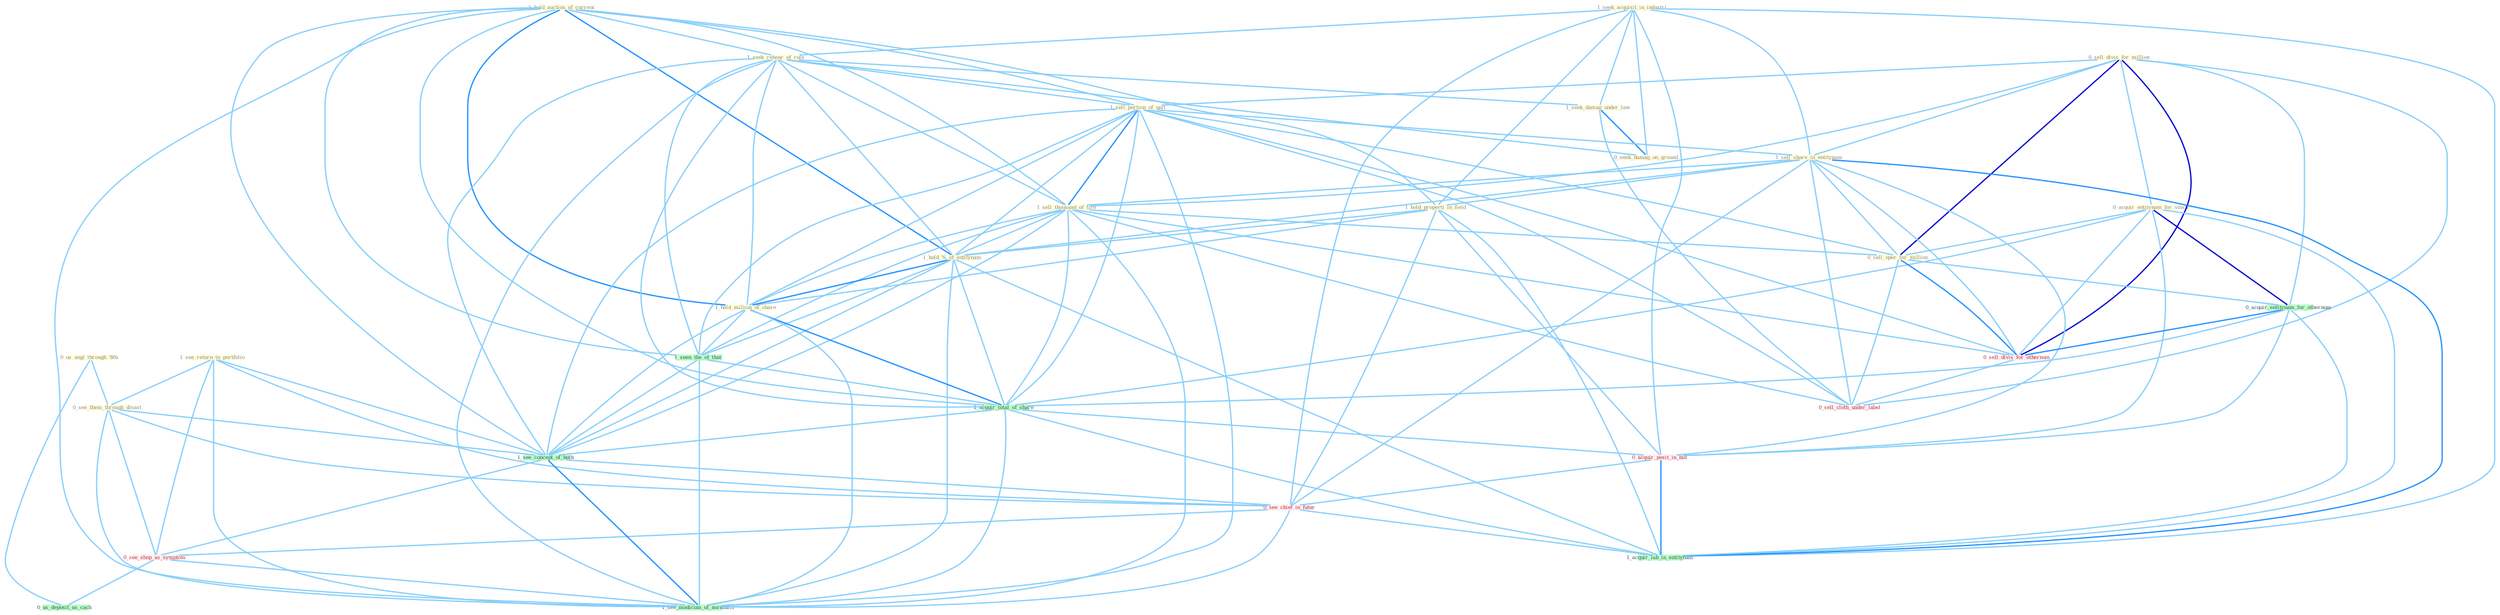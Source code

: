 Graph G{ 
    node
    [shape=polygon,style=filled,width=.5,height=.06,color="#BDFCC9",fixedsize=true,fontsize=4,
    fontcolor="#2f4f4f"];
    {node
    [color="#ffffe0", fontcolor="#8b7d6b"] "1_hold_auction_of_currenc " "1_seek_acquisit_in_industri " "1_seek_rehear_of_rule " "0_sell_divis_for_million " "1_seek_damag_under_law " "1_sell_portion_of_unit " "0_acquir_entitynam_for_stock " "1_sell_share_in_entitynam " "1_sell_thousand_of_tire " "1_see_return_to_portfolio " "0_us_angl_through_'80s " "1_hold_properti_in_field " "1_hold_%_of_entitynam " "0_sell_oper_for_million " "1_hold_million_of_share " "0_see_them_through_disast " "0_seek_damag_on_ground "}
{node [color="#fff0f5", fontcolor="#b22222"] "0_sell_divis_for_othernum " "0_sell_cloth_under_label " "0_acquir_posit_in_bid " "0_see_chief_in_futur " "0_see_shop_as_symptom "}
edge [color="#B0E2FF"];

	"1_hold_auction_of_currenc " -- "1_seek_rehear_of_rule " [w="1", color="#87cefa" ];
	"1_hold_auction_of_currenc " -- "1_sell_portion_of_unit " [w="1", color="#87cefa" ];
	"1_hold_auction_of_currenc " -- "1_sell_thousand_of_tire " [w="1", color="#87cefa" ];
	"1_hold_auction_of_currenc " -- "1_hold_properti_in_field " [w="1", color="#87cefa" ];
	"1_hold_auction_of_currenc " -- "1_hold_%_of_entitynam " [w="2", color="#1e90ff" , len=0.8];
	"1_hold_auction_of_currenc " -- "1_hold_million_of_share " [w="2", color="#1e90ff" , len=0.8];
	"1_hold_auction_of_currenc " -- "1_seen_the_of_that " [w="1", color="#87cefa" ];
	"1_hold_auction_of_currenc " -- "1_acquir_total_of_share " [w="1", color="#87cefa" ];
	"1_hold_auction_of_currenc " -- "1_see_concept_of_both " [w="1", color="#87cefa" ];
	"1_hold_auction_of_currenc " -- "1_see_modicum_of_normalci " [w="1", color="#87cefa" ];
	"1_seek_acquisit_in_industri " -- "1_seek_rehear_of_rule " [w="1", color="#87cefa" ];
	"1_seek_acquisit_in_industri " -- "1_seek_damag_under_law " [w="1", color="#87cefa" ];
	"1_seek_acquisit_in_industri " -- "1_sell_share_in_entitynam " [w="1", color="#87cefa" ];
	"1_seek_acquisit_in_industri " -- "1_hold_properti_in_field " [w="1", color="#87cefa" ];
	"1_seek_acquisit_in_industri " -- "0_seek_damag_on_ground " [w="1", color="#87cefa" ];
	"1_seek_acquisit_in_industri " -- "0_acquir_posit_in_bid " [w="1", color="#87cefa" ];
	"1_seek_acquisit_in_industri " -- "0_see_chief_in_futur " [w="1", color="#87cefa" ];
	"1_seek_acquisit_in_industri " -- "1_acquir_lab_in_entitynam " [w="1", color="#87cefa" ];
	"1_seek_rehear_of_rule " -- "1_seek_damag_under_law " [w="1", color="#87cefa" ];
	"1_seek_rehear_of_rule " -- "1_sell_portion_of_unit " [w="1", color="#87cefa" ];
	"1_seek_rehear_of_rule " -- "1_sell_thousand_of_tire " [w="1", color="#87cefa" ];
	"1_seek_rehear_of_rule " -- "1_hold_%_of_entitynam " [w="1", color="#87cefa" ];
	"1_seek_rehear_of_rule " -- "1_hold_million_of_share " [w="1", color="#87cefa" ];
	"1_seek_rehear_of_rule " -- "0_seek_damag_on_ground " [w="1", color="#87cefa" ];
	"1_seek_rehear_of_rule " -- "1_seen_the_of_that " [w="1", color="#87cefa" ];
	"1_seek_rehear_of_rule " -- "1_acquir_total_of_share " [w="1", color="#87cefa" ];
	"1_seek_rehear_of_rule " -- "1_see_concept_of_both " [w="1", color="#87cefa" ];
	"1_seek_rehear_of_rule " -- "1_see_modicum_of_normalci " [w="1", color="#87cefa" ];
	"0_sell_divis_for_million " -- "1_sell_portion_of_unit " [w="1", color="#87cefa" ];
	"0_sell_divis_for_million " -- "0_acquir_entitynam_for_stock " [w="1", color="#87cefa" ];
	"0_sell_divis_for_million " -- "1_sell_share_in_entitynam " [w="1", color="#87cefa" ];
	"0_sell_divis_for_million " -- "1_sell_thousand_of_tire " [w="1", color="#87cefa" ];
	"0_sell_divis_for_million " -- "0_sell_oper_for_million " [w="3", color="#0000cd" , len=0.6];
	"0_sell_divis_for_million " -- "0_acquir_entitynam_for_othernum " [w="1", color="#87cefa" ];
	"0_sell_divis_for_million " -- "0_sell_divis_for_othernum " [w="3", color="#0000cd" , len=0.6];
	"0_sell_divis_for_million " -- "0_sell_cloth_under_label " [w="1", color="#87cefa" ];
	"1_seek_damag_under_law " -- "0_seek_damag_on_ground " [w="2", color="#1e90ff" , len=0.8];
	"1_seek_damag_under_law " -- "0_sell_cloth_under_label " [w="1", color="#87cefa" ];
	"1_sell_portion_of_unit " -- "1_sell_share_in_entitynam " [w="1", color="#87cefa" ];
	"1_sell_portion_of_unit " -- "1_sell_thousand_of_tire " [w="2", color="#1e90ff" , len=0.8];
	"1_sell_portion_of_unit " -- "1_hold_%_of_entitynam " [w="1", color="#87cefa" ];
	"1_sell_portion_of_unit " -- "0_sell_oper_for_million " [w="1", color="#87cefa" ];
	"1_sell_portion_of_unit " -- "1_hold_million_of_share " [w="1", color="#87cefa" ];
	"1_sell_portion_of_unit " -- "1_seen_the_of_that " [w="1", color="#87cefa" ];
	"1_sell_portion_of_unit " -- "0_sell_divis_for_othernum " [w="1", color="#87cefa" ];
	"1_sell_portion_of_unit " -- "1_acquir_total_of_share " [w="1", color="#87cefa" ];
	"1_sell_portion_of_unit " -- "0_sell_cloth_under_label " [w="1", color="#87cefa" ];
	"1_sell_portion_of_unit " -- "1_see_concept_of_both " [w="1", color="#87cefa" ];
	"1_sell_portion_of_unit " -- "1_see_modicum_of_normalci " [w="1", color="#87cefa" ];
	"0_acquir_entitynam_for_stock " -- "0_sell_oper_for_million " [w="1", color="#87cefa" ];
	"0_acquir_entitynam_for_stock " -- "0_acquir_entitynam_for_othernum " [w="3", color="#0000cd" , len=0.6];
	"0_acquir_entitynam_for_stock " -- "0_sell_divis_for_othernum " [w="1", color="#87cefa" ];
	"0_acquir_entitynam_for_stock " -- "1_acquir_total_of_share " [w="1", color="#87cefa" ];
	"0_acquir_entitynam_for_stock " -- "0_acquir_posit_in_bid " [w="1", color="#87cefa" ];
	"0_acquir_entitynam_for_stock " -- "1_acquir_lab_in_entitynam " [w="1", color="#87cefa" ];
	"1_sell_share_in_entitynam " -- "1_sell_thousand_of_tire " [w="1", color="#87cefa" ];
	"1_sell_share_in_entitynam " -- "1_hold_properti_in_field " [w="1", color="#87cefa" ];
	"1_sell_share_in_entitynam " -- "1_hold_%_of_entitynam " [w="1", color="#87cefa" ];
	"1_sell_share_in_entitynam " -- "0_sell_oper_for_million " [w="1", color="#87cefa" ];
	"1_sell_share_in_entitynam " -- "0_sell_divis_for_othernum " [w="1", color="#87cefa" ];
	"1_sell_share_in_entitynam " -- "0_sell_cloth_under_label " [w="1", color="#87cefa" ];
	"1_sell_share_in_entitynam " -- "0_acquir_posit_in_bid " [w="1", color="#87cefa" ];
	"1_sell_share_in_entitynam " -- "0_see_chief_in_futur " [w="1", color="#87cefa" ];
	"1_sell_share_in_entitynam " -- "1_acquir_lab_in_entitynam " [w="2", color="#1e90ff" , len=0.8];
	"1_sell_thousand_of_tire " -- "1_hold_%_of_entitynam " [w="1", color="#87cefa" ];
	"1_sell_thousand_of_tire " -- "0_sell_oper_for_million " [w="1", color="#87cefa" ];
	"1_sell_thousand_of_tire " -- "1_hold_million_of_share " [w="1", color="#87cefa" ];
	"1_sell_thousand_of_tire " -- "1_seen_the_of_that " [w="1", color="#87cefa" ];
	"1_sell_thousand_of_tire " -- "0_sell_divis_for_othernum " [w="1", color="#87cefa" ];
	"1_sell_thousand_of_tire " -- "1_acquir_total_of_share " [w="1", color="#87cefa" ];
	"1_sell_thousand_of_tire " -- "0_sell_cloth_under_label " [w="1", color="#87cefa" ];
	"1_sell_thousand_of_tire " -- "1_see_concept_of_both " [w="1", color="#87cefa" ];
	"1_sell_thousand_of_tire " -- "1_see_modicum_of_normalci " [w="1", color="#87cefa" ];
	"1_see_return_to_portfolio " -- "0_see_them_through_disast " [w="1", color="#87cefa" ];
	"1_see_return_to_portfolio " -- "1_see_concept_of_both " [w="1", color="#87cefa" ];
	"1_see_return_to_portfolio " -- "0_see_chief_in_futur " [w="1", color="#87cefa" ];
	"1_see_return_to_portfolio " -- "0_see_shop_as_symptom " [w="1", color="#87cefa" ];
	"1_see_return_to_portfolio " -- "1_see_modicum_of_normalci " [w="1", color="#87cefa" ];
	"0_us_angl_through_'80s " -- "0_see_them_through_disast " [w="1", color="#87cefa" ];
	"0_us_angl_through_'80s " -- "0_us_deposit_as_cach " [w="1", color="#87cefa" ];
	"1_hold_properti_in_field " -- "1_hold_%_of_entitynam " [w="1", color="#87cefa" ];
	"1_hold_properti_in_field " -- "1_hold_million_of_share " [w="1", color="#87cefa" ];
	"1_hold_properti_in_field " -- "0_acquir_posit_in_bid " [w="1", color="#87cefa" ];
	"1_hold_properti_in_field " -- "0_see_chief_in_futur " [w="1", color="#87cefa" ];
	"1_hold_properti_in_field " -- "1_acquir_lab_in_entitynam " [w="1", color="#87cefa" ];
	"1_hold_%_of_entitynam " -- "1_hold_million_of_share " [w="2", color="#1e90ff" , len=0.8];
	"1_hold_%_of_entitynam " -- "1_seen_the_of_that " [w="1", color="#87cefa" ];
	"1_hold_%_of_entitynam " -- "1_acquir_total_of_share " [w="1", color="#87cefa" ];
	"1_hold_%_of_entitynam " -- "1_see_concept_of_both " [w="1", color="#87cefa" ];
	"1_hold_%_of_entitynam " -- "1_acquir_lab_in_entitynam " [w="1", color="#87cefa" ];
	"1_hold_%_of_entitynam " -- "1_see_modicum_of_normalci " [w="1", color="#87cefa" ];
	"0_sell_oper_for_million " -- "0_acquir_entitynam_for_othernum " [w="1", color="#87cefa" ];
	"0_sell_oper_for_million " -- "0_sell_divis_for_othernum " [w="2", color="#1e90ff" , len=0.8];
	"0_sell_oper_for_million " -- "0_sell_cloth_under_label " [w="1", color="#87cefa" ];
	"1_hold_million_of_share " -- "1_seen_the_of_that " [w="1", color="#87cefa" ];
	"1_hold_million_of_share " -- "1_acquir_total_of_share " [w="2", color="#1e90ff" , len=0.8];
	"1_hold_million_of_share " -- "1_see_concept_of_both " [w="1", color="#87cefa" ];
	"1_hold_million_of_share " -- "1_see_modicum_of_normalci " [w="1", color="#87cefa" ];
	"0_see_them_through_disast " -- "1_see_concept_of_both " [w="1", color="#87cefa" ];
	"0_see_them_through_disast " -- "0_see_chief_in_futur " [w="1", color="#87cefa" ];
	"0_see_them_through_disast " -- "0_see_shop_as_symptom " [w="1", color="#87cefa" ];
	"0_see_them_through_disast " -- "1_see_modicum_of_normalci " [w="1", color="#87cefa" ];
	"0_acquir_entitynam_for_othernum " -- "0_sell_divis_for_othernum " [w="2", color="#1e90ff" , len=0.8];
	"0_acquir_entitynam_for_othernum " -- "1_acquir_total_of_share " [w="1", color="#87cefa" ];
	"0_acquir_entitynam_for_othernum " -- "0_acquir_posit_in_bid " [w="1", color="#87cefa" ];
	"0_acquir_entitynam_for_othernum " -- "1_acquir_lab_in_entitynam " [w="1", color="#87cefa" ];
	"1_seen_the_of_that " -- "1_acquir_total_of_share " [w="1", color="#87cefa" ];
	"1_seen_the_of_that " -- "1_see_concept_of_both " [w="1", color="#87cefa" ];
	"1_seen_the_of_that " -- "1_see_modicum_of_normalci " [w="1", color="#87cefa" ];
	"0_sell_divis_for_othernum " -- "0_sell_cloth_under_label " [w="1", color="#87cefa" ];
	"1_acquir_total_of_share " -- "0_acquir_posit_in_bid " [w="1", color="#87cefa" ];
	"1_acquir_total_of_share " -- "1_see_concept_of_both " [w="1", color="#87cefa" ];
	"1_acquir_total_of_share " -- "1_acquir_lab_in_entitynam " [w="1", color="#87cefa" ];
	"1_acquir_total_of_share " -- "1_see_modicum_of_normalci " [w="1", color="#87cefa" ];
	"0_acquir_posit_in_bid " -- "0_see_chief_in_futur " [w="1", color="#87cefa" ];
	"0_acquir_posit_in_bid " -- "1_acquir_lab_in_entitynam " [w="2", color="#1e90ff" , len=0.8];
	"1_see_concept_of_both " -- "0_see_chief_in_futur " [w="1", color="#87cefa" ];
	"1_see_concept_of_both " -- "0_see_shop_as_symptom " [w="1", color="#87cefa" ];
	"1_see_concept_of_both " -- "1_see_modicum_of_normalci " [w="2", color="#1e90ff" , len=0.8];
	"0_see_chief_in_futur " -- "0_see_shop_as_symptom " [w="1", color="#87cefa" ];
	"0_see_chief_in_futur " -- "1_acquir_lab_in_entitynam " [w="1", color="#87cefa" ];
	"0_see_chief_in_futur " -- "1_see_modicum_of_normalci " [w="1", color="#87cefa" ];
	"0_see_shop_as_symptom " -- "0_us_deposit_as_cach " [w="1", color="#87cefa" ];
	"0_see_shop_as_symptom " -- "1_see_modicum_of_normalci " [w="1", color="#87cefa" ];
}